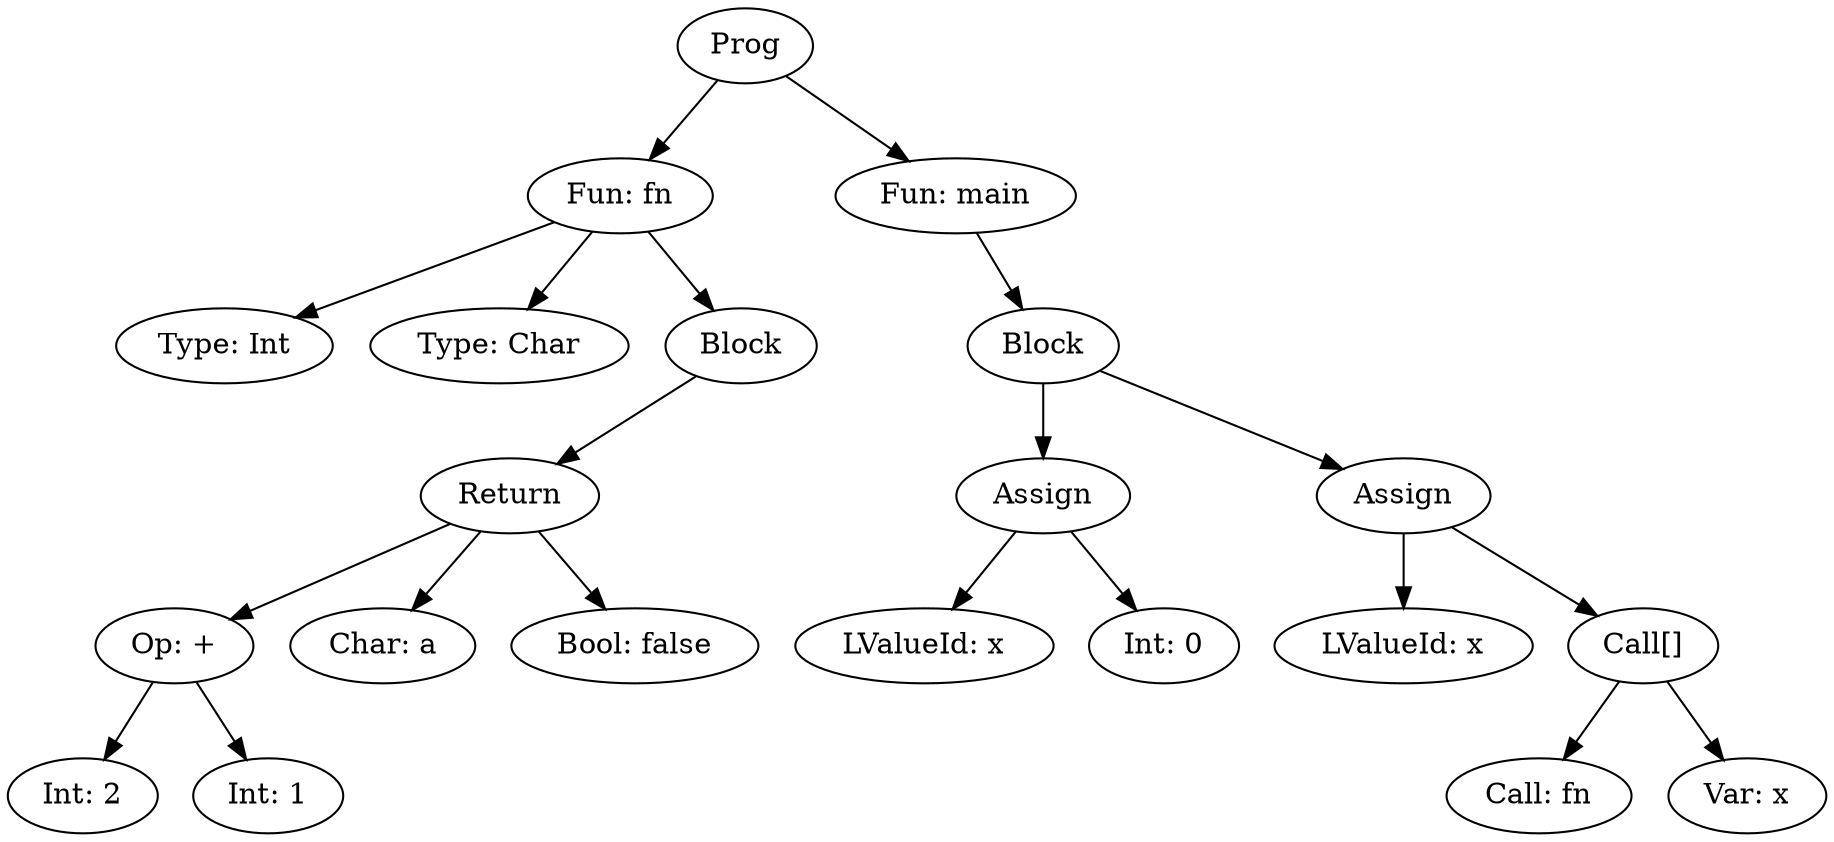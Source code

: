 digraph AST {
"Prog1744347043" [label="Prog"];
"Fun380936215" [label="Fun: fn"];
"Prog1744347043" -> "Fun380936215";
"Type142638629" [label="Type: Int"];
"Fun380936215" -> "Type142638629";
"Type707806938" [label="Type: Char"];
"Fun380936215" -> "Type707806938";
"CmdBlock705265961" [label="Block"];
"Fun380936215" -> "CmdBlock705265961";
"CmdReturn428746855" [label="Return"];
"CmdBlock705265961" -> "CmdReturn428746855";
"ExpBinOp317983781" [label="Op: +"];
"CmdReturn428746855" -> "ExpBinOp317983781";
"ExpInt987405879" [label="Int: 2"];
"ExpBinOp317983781" -> "ExpInt987405879";
"ExpInt1555845260" [label="Int: 1"];
"ExpBinOp317983781" -> "ExpInt1555845260";
"ExpChar874088044" [label="Char: a"];
"CmdReturn428746855" -> "ExpChar874088044";
"ExpBool104739310" [label="Bool: false"];
"CmdReturn428746855" -> "ExpBool104739310";
"Fun1761291320" [label="Fun: main"];
"Prog1744347043" -> "Fun1761291320";
"CmdBlock1451043227" [label="Block"];
"Fun1761291320" -> "CmdBlock1451043227";
"CmdAssign783286238" [label="Assign"];
"CmdBlock1451043227" -> "CmdAssign783286238";
"LValueId1500056228" [label="LValueId: x"];
"CmdAssign783286238" -> "LValueId1500056228";
"ExpInt1749186397" [label="Int: 0"];
"CmdAssign783286238" -> "ExpInt1749186397";
"CmdAssign1464642111" [label="Assign"];
"CmdBlock1451043227" -> "CmdAssign1464642111";
"LValueId105704967" [label="LValueId: x"];
"CmdAssign1464642111" -> "LValueId105704967";
"ExpCallIndexed392292416" [label="Call[]"];
"CmdAssign1464642111" -> "ExpCallIndexed392292416";
"ExpCall1818402158" [label="Call: fn"];
"ExpCallIndexed392292416" -> "ExpCall1818402158";
"ExpVar1590550415" [label="Var: x"];
"ExpCallIndexed392292416" -> "ExpVar1590550415";
}
